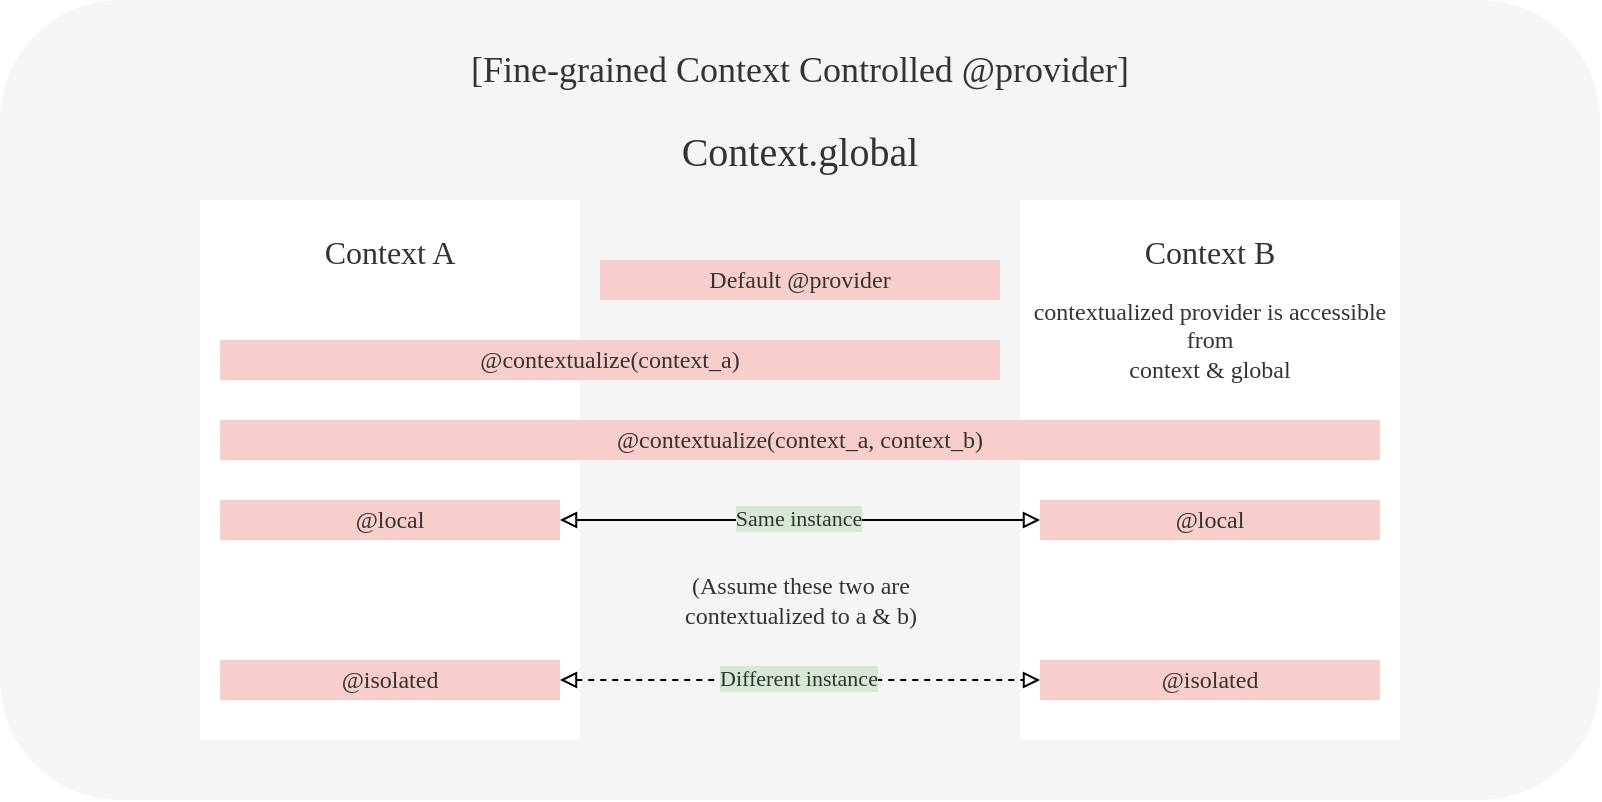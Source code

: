 <mxfile version="24.7.17">
  <diagram id="prtHgNgQTEPvFCAcTncT" name="context-controlled-provider">
    <mxGraphModel dx="1283" dy="823" grid="1" gridSize="10" guides="1" tooltips="1" connect="1" arrows="1" fold="1" page="1" pageScale="1" pageWidth="800" pageHeight="400" math="0" shadow="0">
      <root>
        <mxCell id="0" />
        <mxCell id="1" parent="0" />
        <mxCell id="MOKP7YGG6eqXwv3LZJ8Z-2" value="" style="rounded=1;whiteSpace=wrap;html=1;strokeColor=none;glass=0;shadow=0;fillColor=#F5F5F5;textShadow=1;fontColor=#333333;" vertex="1" parent="1">
          <mxGeometry width="800" height="400" as="geometry" />
        </mxCell>
        <mxCell id="MOKP7YGG6eqXwv3LZJ8Z-4" value="[Fine-grained Context Controlled @provider]" style="text;html=1;align=center;verticalAlign=middle;whiteSpace=wrap;rounded=0;fontFamily=Geist Mono;fontSize=18;fontColor=#333333;" vertex="1" parent="1">
          <mxGeometry x="135" y="20" width="530" height="30" as="geometry" />
        </mxCell>
        <mxCell id="MOKP7YGG6eqXwv3LZJ8Z-5" value="&lt;font style=&quot;font-size: 20px;&quot; face=&quot;Geist Mono&quot;&gt;Context.global&lt;/font&gt;" style="text;html=1;align=center;verticalAlign=middle;whiteSpace=wrap;rounded=0;fontStyle=0;fontFamily=Geist Mono;fontSize=20;fontColor=#333333;" vertex="1" parent="1">
          <mxGeometry x="370" y="60" width="60" height="30" as="geometry" />
        </mxCell>
        <mxCell id="MOKP7YGG6eqXwv3LZJ8Z-8" value="" style="rounded=0;whiteSpace=wrap;html=1;strokeColor=none;fillColor=#FFFFFF;fontColor=#333333;" vertex="1" parent="1">
          <mxGeometry x="100" y="100" width="190" height="270" as="geometry" />
        </mxCell>
        <mxCell id="MOKP7YGG6eqXwv3LZJ8Z-10" value="" style="rounded=0;whiteSpace=wrap;html=1;strokeColor=none;fillColor=#FFFFFF;fontColor=#333333;" vertex="1" parent="1">
          <mxGeometry x="510" y="100" width="190" height="270" as="geometry" />
        </mxCell>
        <mxCell id="MOKP7YGG6eqXwv3LZJ8Z-15" value="&lt;pre&gt;&lt;font style=&quot;font-size: 16px;&quot; face=&quot;Geist Mono&quot;&gt;Context A&lt;/font&gt;&lt;/pre&gt;" style="text;html=1;align=center;verticalAlign=middle;whiteSpace=wrap;rounded=0;fontStyle=0;fontFamily=Geist Mono;fontSize=18;fontColor=#333333;" vertex="1" parent="1">
          <mxGeometry x="165" y="110" width="60" height="30" as="geometry" />
        </mxCell>
        <mxCell id="MOKP7YGG6eqXwv3LZJ8Z-17" value="Default @provider" style="rounded=0;whiteSpace=wrap;html=1;strokeColor=none;fillColor=#f8cecc;fontFamily=Geist Mono;fontColor=#333333;" vertex="1" parent="1">
          <mxGeometry x="300" y="130" width="200" height="20" as="geometry" />
        </mxCell>
        <mxCell id="MOKP7YGG6eqXwv3LZJ8Z-18" value="@contextualize(context_a)" style="rounded=0;whiteSpace=wrap;html=1;strokeColor=none;fillColor=#f8cecc;fontFamily=Geist Mono;fontColor=#333333;" vertex="1" parent="1">
          <mxGeometry x="110" y="170" width="390" height="20" as="geometry" />
        </mxCell>
        <mxCell id="MOKP7YGG6eqXwv3LZJ8Z-19" value="@contextualize(context_a, context_b)" style="rounded=0;whiteSpace=wrap;html=1;strokeColor=none;fillColor=#f8cecc;fontFamily=Geist Mono;fontColor=#333333;" vertex="1" parent="1">
          <mxGeometry x="110" y="210" width="580" height="20" as="geometry" />
        </mxCell>
        <mxCell id="MOKP7YGG6eqXwv3LZJ8Z-20" value="@isolated" style="rounded=0;whiteSpace=wrap;html=1;strokeColor=none;fillColor=#f8cecc;fontFamily=Geist Mono;fontColor=#333333;" vertex="1" parent="1">
          <mxGeometry x="520" y="330" width="170" height="20" as="geometry" />
        </mxCell>
        <mxCell id="MOKP7YGG6eqXwv3LZJ8Z-24" value="@isolated" style="rounded=0;whiteSpace=wrap;html=1;strokeColor=none;fillColor=#f8cecc;fontFamily=Geist Mono;fontColor=#333333;" vertex="1" parent="1">
          <mxGeometry x="110" y="330" width="170" height="20" as="geometry" />
        </mxCell>
        <mxCell id="MOKP7YGG6eqXwv3LZJ8Z-25" value="@local" style="rounded=0;whiteSpace=wrap;html=1;strokeColor=none;fillColor=#f8cecc;fontFamily=Geist Mono;fontColor=#333333;" vertex="1" parent="1">
          <mxGeometry x="110" y="250" width="170" height="20" as="geometry" />
        </mxCell>
        <mxCell id="MOKP7YGG6eqXwv3LZJ8Z-26" value="@local" style="rounded=0;whiteSpace=wrap;html=1;strokeColor=none;fillColor=#f8cecc;fontFamily=Geist Mono;fontColor=#333333;" vertex="1" parent="1">
          <mxGeometry x="520" y="250" width="170" height="20" as="geometry" />
        </mxCell>
        <mxCell id="MOKP7YGG6eqXwv3LZJ8Z-27" value="" style="endArrow=block;startArrow=block;html=1;rounded=0;exitX=1;exitY=0.5;exitDx=0;exitDy=0;entryX=0;entryY=0.5;entryDx=0;entryDy=0;startFill=0;endFill=0;fontColor=#333333;" edge="1" parent="1" source="MOKP7YGG6eqXwv3LZJ8Z-25" target="MOKP7YGG6eqXwv3LZJ8Z-26">
          <mxGeometry width="50" height="50" relative="1" as="geometry">
            <mxPoint x="400" y="170" as="sourcePoint" />
            <mxPoint x="450" y="120" as="targetPoint" />
          </mxGeometry>
        </mxCell>
        <mxCell id="MOKP7YGG6eqXwv3LZJ8Z-28" value="Same instance" style="edgeLabel;html=1;align=center;verticalAlign=middle;resizable=0;points=[];labelBackgroundColor=#D5E8D4;fontFamily=Geist Mono;fontColor=#333333;" vertex="1" connectable="0" parent="MOKP7YGG6eqXwv3LZJ8Z-27">
          <mxGeometry x="-0.004" y="1" relative="1" as="geometry">
            <mxPoint x="-1" as="offset" />
          </mxGeometry>
        </mxCell>
        <mxCell id="MOKP7YGG6eqXwv3LZJ8Z-30" value="" style="endArrow=block;startArrow=block;html=1;rounded=0;exitX=1;exitY=0.5;exitDx=0;exitDy=0;entryX=0;entryY=0.5;entryDx=0;entryDy=0;dashed=1;startFill=0;endFill=0;fontColor=#333333;" edge="1" parent="1" source="MOKP7YGG6eqXwv3LZJ8Z-24" target="MOKP7YGG6eqXwv3LZJ8Z-20">
          <mxGeometry width="50" height="50" relative="1" as="geometry">
            <mxPoint x="290" y="310" as="sourcePoint" />
            <mxPoint x="530" y="310" as="targetPoint" />
          </mxGeometry>
        </mxCell>
        <mxCell id="MOKP7YGG6eqXwv3LZJ8Z-31" value="Different instance" style="edgeLabel;html=1;align=center;verticalAlign=middle;resizable=0;points=[];labelBackgroundColor=#D5E8D4;fontFamily=Geist Mono;fontColor=#333333;" vertex="1" connectable="0" parent="MOKP7YGG6eqXwv3LZJ8Z-30">
          <mxGeometry x="-0.004" y="1" relative="1" as="geometry">
            <mxPoint x="-1" as="offset" />
          </mxGeometry>
        </mxCell>
        <mxCell id="MOKP7YGG6eqXwv3LZJ8Z-32" value="(Assume these two are contextualized to a &amp;amp; b)" style="text;html=1;align=center;verticalAlign=middle;whiteSpace=wrap;rounded=0;fontFamily=Geist Mono;fontColor=#333333;" vertex="1" parent="1">
          <mxGeometry x="328" y="280" width="145" height="40" as="geometry" />
        </mxCell>
        <mxCell id="MOKP7YGG6eqXwv3LZJ8Z-33" value="contextualized provider is accessible from&lt;div&gt;context &amp;amp; global&lt;/div&gt;" style="text;html=1;align=center;verticalAlign=middle;whiteSpace=wrap;rounded=0;fontFamily=Geist Mono;fontColor=#333333;" vertex="1" parent="1">
          <mxGeometry x="515" y="150" width="180" height="40" as="geometry" />
        </mxCell>
        <mxCell id="MOKP7YGG6eqXwv3LZJ8Z-35" value="&lt;pre&gt;&lt;font style=&quot;font-size: 16px;&quot; face=&quot;Geist Mono&quot;&gt;Context B&lt;/font&gt;&lt;/pre&gt;" style="text;html=1;align=center;verticalAlign=middle;whiteSpace=wrap;rounded=0;fontStyle=0;fontFamily=Geist Mono;fontSize=18;fontColor=#333333;" vertex="1" parent="1">
          <mxGeometry x="575" y="110" width="60" height="30" as="geometry" />
        </mxCell>
      </root>
    </mxGraphModel>
  </diagram>
</mxfile>
